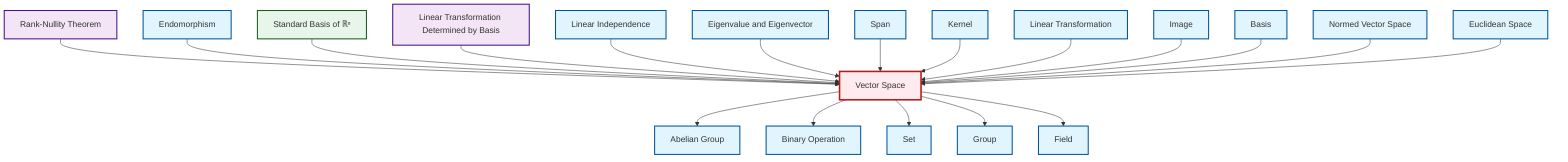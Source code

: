 graph TD
    classDef definition fill:#e1f5fe,stroke:#01579b,stroke-width:2px
    classDef theorem fill:#f3e5f5,stroke:#4a148c,stroke-width:2px
    classDef axiom fill:#fff3e0,stroke:#e65100,stroke-width:2px
    classDef example fill:#e8f5e9,stroke:#1b5e20,stroke-width:2px
    classDef current fill:#ffebee,stroke:#b71c1c,stroke-width:3px
    def-linear-independence["Linear Independence"]:::definition
    def-kernel["Kernel"]:::definition
    def-image["Image"]:::definition
    def-span["Span"]:::definition
    def-group["Group"]:::definition
    def-linear-transformation["Linear Transformation"]:::definition
    def-vector-space["Vector Space"]:::definition
    def-euclidean-space["Euclidean Space"]:::definition
    def-set["Set"]:::definition
    thm-linear-transformation-basis["Linear Transformation Determined by Basis"]:::theorem
    def-binary-operation["Binary Operation"]:::definition
    def-eigenvalue-eigenvector["Eigenvalue and Eigenvector"]:::definition
    def-endomorphism["Endomorphism"]:::definition
    def-abelian-group["Abelian Group"]:::definition
    def-basis["Basis"]:::definition
    thm-rank-nullity["Rank-Nullity Theorem"]:::theorem
    def-field["Field"]:::definition
    def-normed-vector-space["Normed Vector Space"]:::definition
    ex-standard-basis-rn["Standard Basis of ℝⁿ"]:::example
    def-vector-space --> def-abelian-group
    def-vector-space --> def-binary-operation
    thm-rank-nullity --> def-vector-space
    def-vector-space --> def-set
    def-vector-space --> def-group
    def-endomorphism --> def-vector-space
    ex-standard-basis-rn --> def-vector-space
    def-vector-space --> def-field
    thm-linear-transformation-basis --> def-vector-space
    def-linear-independence --> def-vector-space
    def-eigenvalue-eigenvector --> def-vector-space
    def-span --> def-vector-space
    def-kernel --> def-vector-space
    def-linear-transformation --> def-vector-space
    def-image --> def-vector-space
    def-basis --> def-vector-space
    def-normed-vector-space --> def-vector-space
    def-euclidean-space --> def-vector-space
    class def-vector-space current